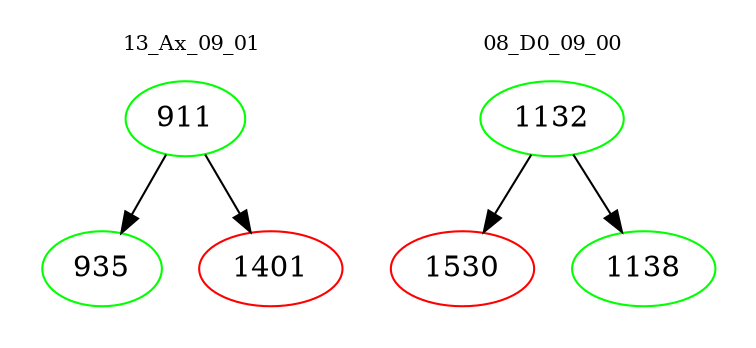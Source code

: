 digraph{
subgraph cluster_0 {
color = white
label = "13_Ax_09_01";
fontsize=10;
T0_911 [label="911", color="green"]
T0_911 -> T0_935 [color="black"]
T0_935 [label="935", color="green"]
T0_911 -> T0_1401 [color="black"]
T0_1401 [label="1401", color="red"]
}
subgraph cluster_1 {
color = white
label = "08_D0_09_00";
fontsize=10;
T1_1132 [label="1132", color="green"]
T1_1132 -> T1_1530 [color="black"]
T1_1530 [label="1530", color="red"]
T1_1132 -> T1_1138 [color="black"]
T1_1138 [label="1138", color="green"]
}
}
